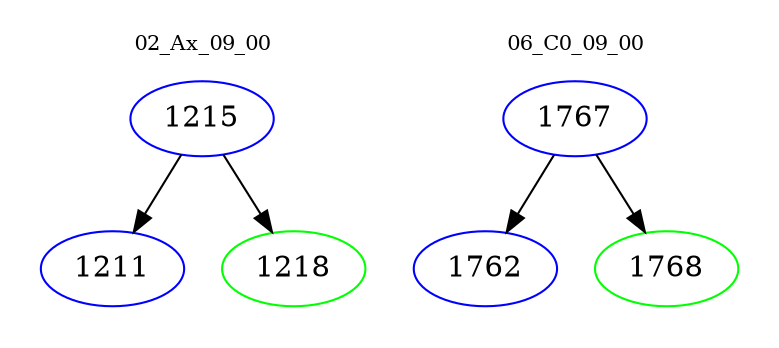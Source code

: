 digraph{
subgraph cluster_0 {
color = white
label = "02_Ax_09_00";
fontsize=10;
T0_1215 [label="1215", color="blue"]
T0_1215 -> T0_1211 [color="black"]
T0_1211 [label="1211", color="blue"]
T0_1215 -> T0_1218 [color="black"]
T0_1218 [label="1218", color="green"]
}
subgraph cluster_1 {
color = white
label = "06_C0_09_00";
fontsize=10;
T1_1767 [label="1767", color="blue"]
T1_1767 -> T1_1762 [color="black"]
T1_1762 [label="1762", color="blue"]
T1_1767 -> T1_1768 [color="black"]
T1_1768 [label="1768", color="green"]
}
}
